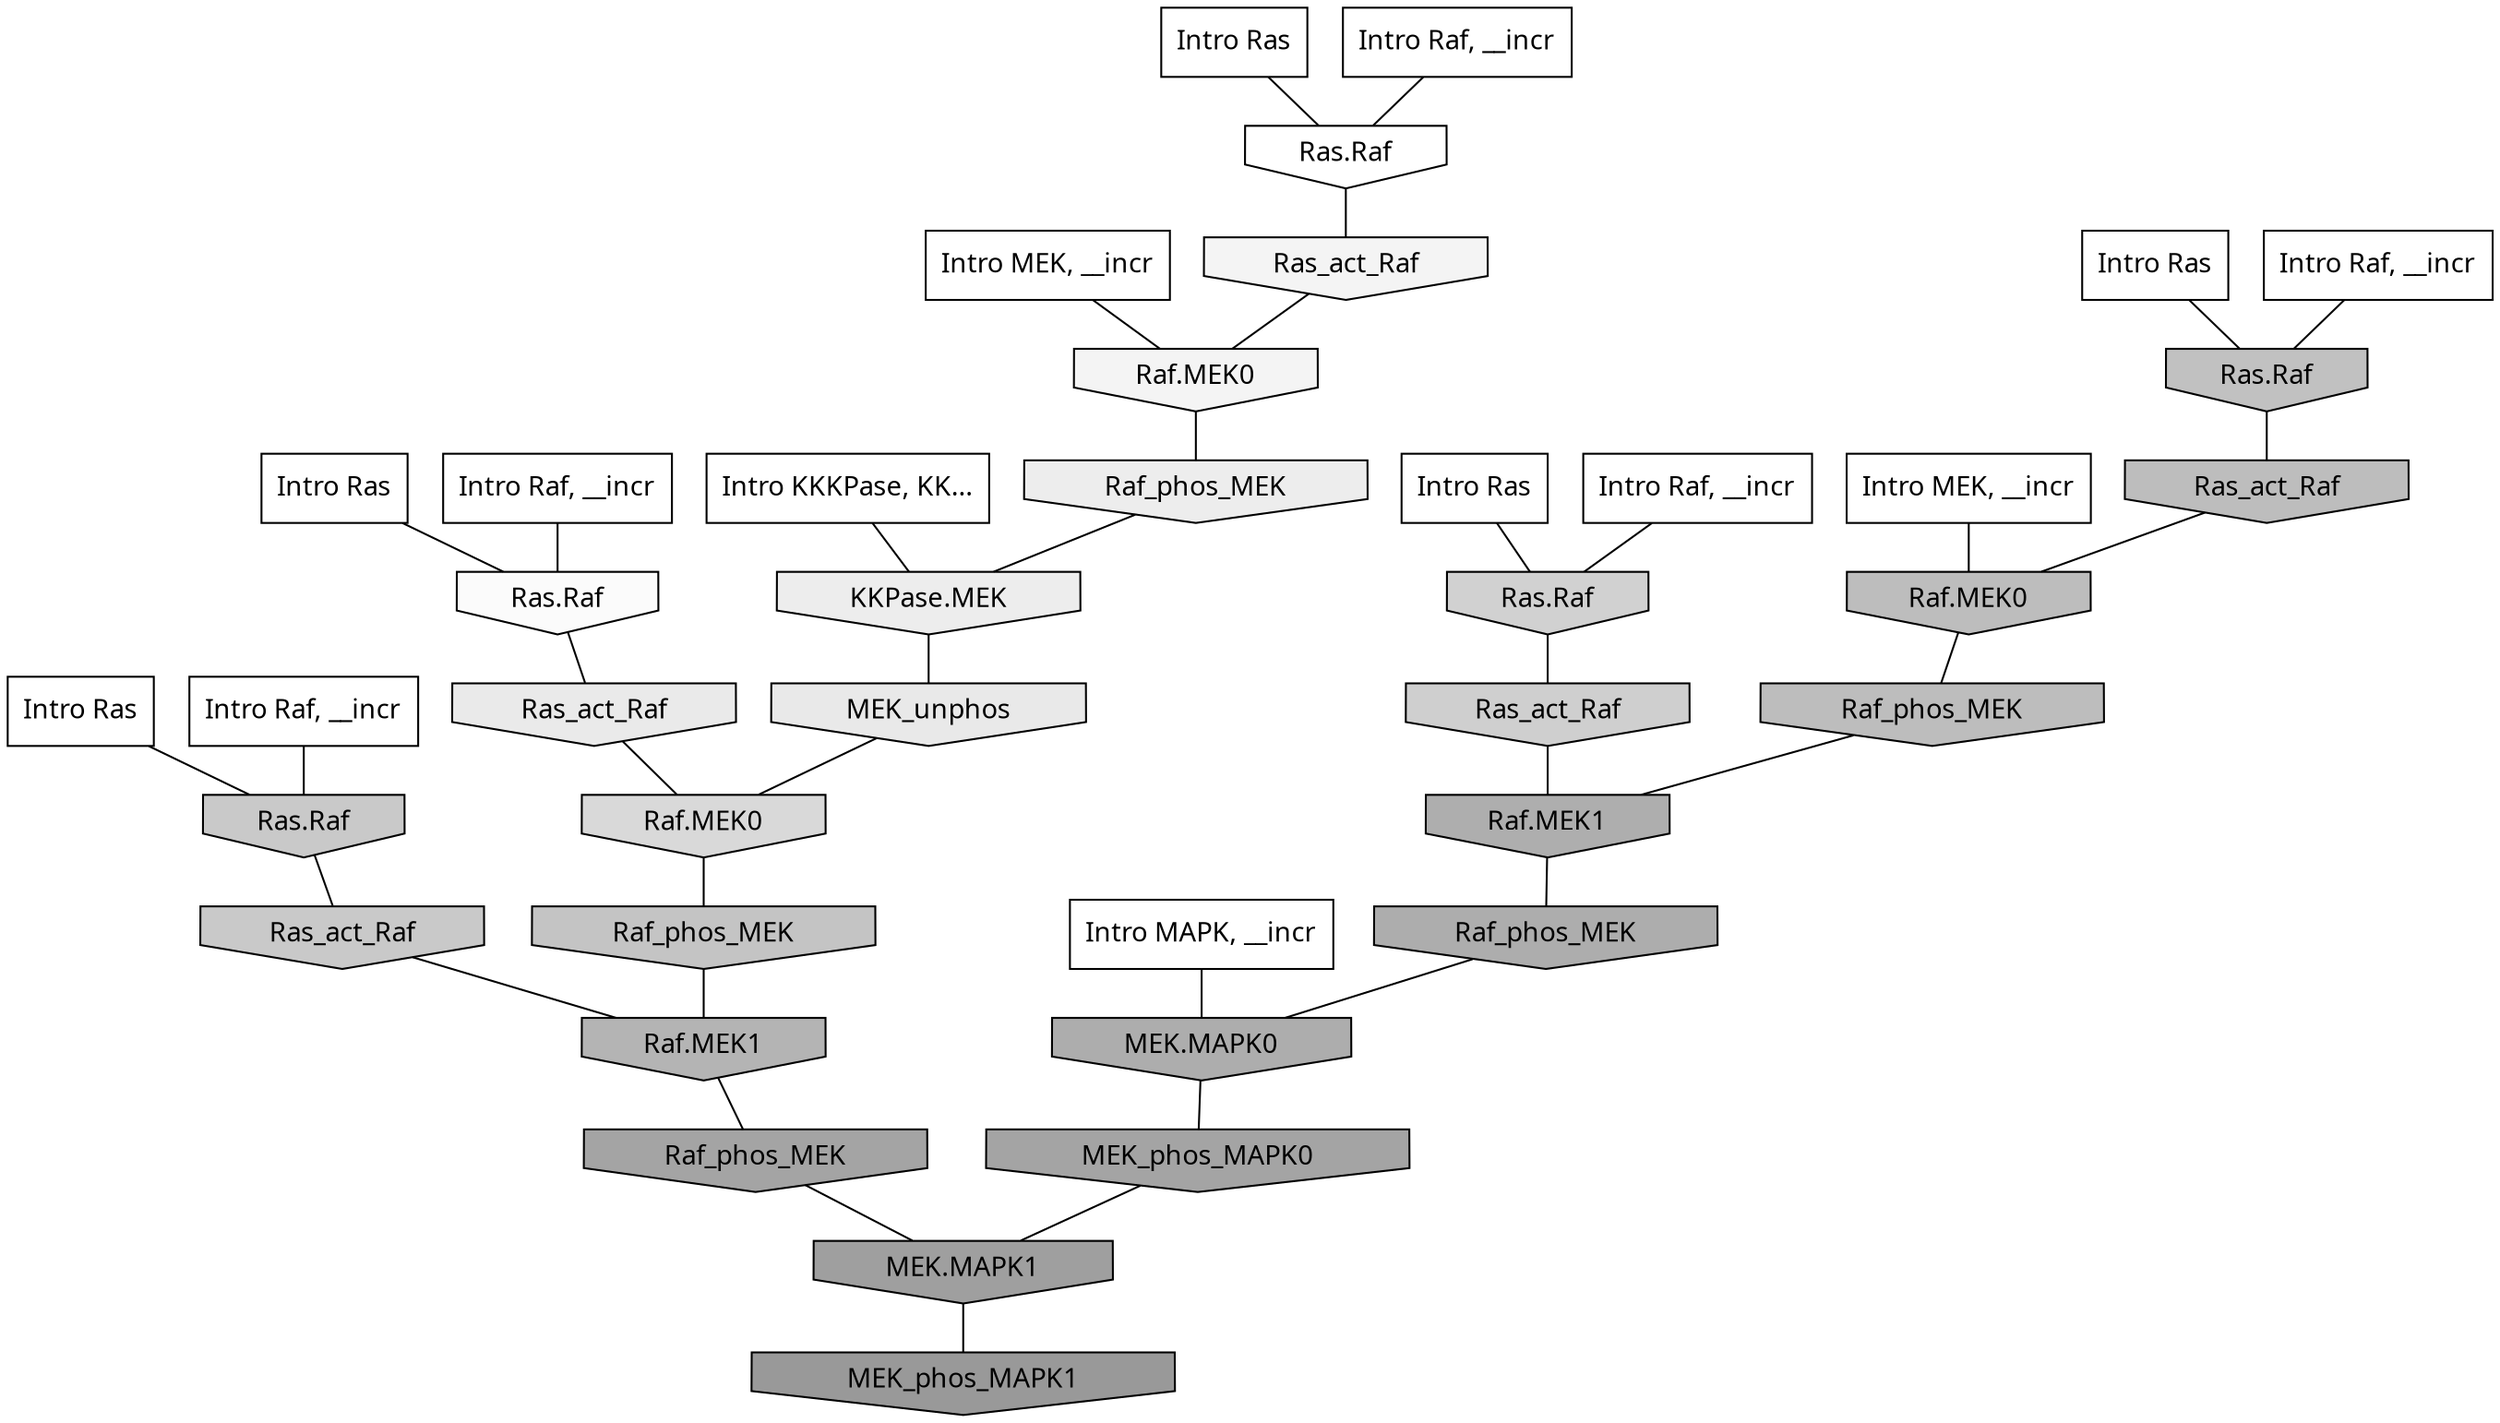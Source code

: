 digraph G{
  rankdir="TB";
  ranksep=0.30;
  node [fontname="CMU Serif"];
  edge [fontname="CMU Serif"];
  
  7 [label="Intro Ras", shape=rectangle, style=filled, fillcolor="0.000 0.000 1.000"]
  
  19 [label="Intro Ras", shape=rectangle, style=filled, fillcolor="0.000 0.000 1.000"]
  
  35 [label="Intro Ras", shape=rectangle, style=filled, fillcolor="0.000 0.000 1.000"]
  
  64 [label="Intro Ras", shape=rectangle, style=filled, fillcolor="0.000 0.000 1.000"]
  
  86 [label="Intro Ras", shape=rectangle, style=filled, fillcolor="0.000 0.000 1.000"]
  
  290 [label="Intro Raf, __incr", shape=rectangle, style=filled, fillcolor="0.000 0.000 1.000"]
  
  388 [label="Intro Raf, __incr", shape=rectangle, style=filled, fillcolor="0.000 0.000 1.000"]
  
  774 [label="Intro Raf, __incr", shape=rectangle, style=filled, fillcolor="0.000 0.000 1.000"]
  
  873 [label="Intro Raf, __incr", shape=rectangle, style=filled, fillcolor="0.000 0.000 1.000"]
  
  925 [label="Intro Raf, __incr", shape=rectangle, style=filled, fillcolor="0.000 0.000 1.000"]
  
  1343 [label="Intro MEK, __incr", shape=rectangle, style=filled, fillcolor="0.000 0.000 1.000"]
  
  1617 [label="Intro MEK, __incr", shape=rectangle, style=filled, fillcolor="0.000 0.000 1.000"]
  
  2166 [label="Intro MAPK, __incr", shape=rectangle, style=filled, fillcolor="0.000 0.000 1.000"]
  
  3182 [label="Intro KKKPase, KK...", shape=rectangle, style=filled, fillcolor="0.000 0.000 1.000"]
  
  3306 [label="Ras.Raf", shape=invhouse, style=filled, fillcolor="0.000 0.000 1.000"]
  
  3419 [label="Ras.Raf", shape=invhouse, style=filled, fillcolor="0.000 0.000 0.982"]
  
  3569 [label="Ras_act_Raf", shape=invhouse, style=filled, fillcolor="0.000 0.000 0.954"]
  
  3572 [label="Raf.MEK0", shape=invhouse, style=filled, fillcolor="0.000 0.000 0.954"]
  
  3820 [label="Raf_phos_MEK", shape=invhouse, style=filled, fillcolor="0.000 0.000 0.926"]
  
  3829 [label="KKPase.MEK", shape=invhouse, style=filled, fillcolor="0.000 0.000 0.926"]
  
  3960 [label="Ras_act_Raf", shape=invhouse, style=filled, fillcolor="0.000 0.000 0.916"]
  
  4014 [label="MEK_unphos", shape=invhouse, style=filled, fillcolor="0.000 0.000 0.913"]
  
  4853 [label="Raf.MEK0", shape=invhouse, style=filled, fillcolor="0.000 0.000 0.849"]
  
  5269 [label="Ras.Raf", shape=invhouse, style=filled, fillcolor="0.000 0.000 0.819"]
  
  5430 [label="Ras_act_Raf", shape=invhouse, style=filled, fillcolor="0.000 0.000 0.809"]
  
  5696 [label="Ras.Raf", shape=invhouse, style=filled, fillcolor="0.000 0.000 0.789"]
  
  5705 [label="Ras_act_Raf", shape=invhouse, style=filled, fillcolor="0.000 0.000 0.789"]
  
  6087 [label="Raf_phos_MEK", shape=invhouse, style=filled, fillcolor="0.000 0.000 0.766"]
  
  6325 [label="Ras.Raf", shape=invhouse, style=filled, fillcolor="0.000 0.000 0.754"]
  
  6564 [label="Ras_act_Raf", shape=invhouse, style=filled, fillcolor="0.000 0.000 0.742"]
  
  6566 [label="Raf.MEK0", shape=invhouse, style=filled, fillcolor="0.000 0.000 0.742"]
  
  6585 [label="Raf_phos_MEK", shape=invhouse, style=filled, fillcolor="0.000 0.000 0.741"]
  
  7437 [label="Raf.MEK1", shape=invhouse, style=filled, fillcolor="0.000 0.000 0.707"]
  
  8135 [label="Raf.MEK1", shape=invhouse, style=filled, fillcolor="0.000 0.000 0.682"]
  
  8235 [label="Raf_phos_MEK", shape=invhouse, style=filled, fillcolor="0.000 0.000 0.679"]
  
  8237 [label="MEK.MAPK0", shape=invhouse, style=filled, fillcolor="0.000 0.000 0.679"]
  
  9229 [label="Raf_phos_MEK", shape=invhouse, style=filled, fillcolor="0.000 0.000 0.644"]
  
  9283 [label="MEK_phos_MAPK0", shape=invhouse, style=filled, fillcolor="0.000 0.000 0.643"]
  
  10039 [label="MEK.MAPK1", shape=invhouse, style=filled, fillcolor="0.000 0.000 0.624"]
  
  11028 [label="MEK_phos_MAPK1", shape=invhouse, style=filled, fillcolor="0.000 0.000 0.600"]
  
  
  10039 -> 11028 [dir=none, color="0.000 0.000 0.000"] 
  9283 -> 10039 [dir=none, color="0.000 0.000 0.000"] 
  9229 -> 10039 [dir=none, color="0.000 0.000 0.000"] 
  8237 -> 9283 [dir=none, color="0.000 0.000 0.000"] 
  8235 -> 8237 [dir=none, color="0.000 0.000 0.000"] 
  8135 -> 8235 [dir=none, color="0.000 0.000 0.000"] 
  7437 -> 9229 [dir=none, color="0.000 0.000 0.000"] 
  6585 -> 8135 [dir=none, color="0.000 0.000 0.000"] 
  6566 -> 6585 [dir=none, color="0.000 0.000 0.000"] 
  6564 -> 6566 [dir=none, color="0.000 0.000 0.000"] 
  6325 -> 6564 [dir=none, color="0.000 0.000 0.000"] 
  6087 -> 7437 [dir=none, color="0.000 0.000 0.000"] 
  5705 -> 7437 [dir=none, color="0.000 0.000 0.000"] 
  5696 -> 5705 [dir=none, color="0.000 0.000 0.000"] 
  5430 -> 8135 [dir=none, color="0.000 0.000 0.000"] 
  5269 -> 5430 [dir=none, color="0.000 0.000 0.000"] 
  4853 -> 6087 [dir=none, color="0.000 0.000 0.000"] 
  4014 -> 4853 [dir=none, color="0.000 0.000 0.000"] 
  3960 -> 4853 [dir=none, color="0.000 0.000 0.000"] 
  3829 -> 4014 [dir=none, color="0.000 0.000 0.000"] 
  3820 -> 3829 [dir=none, color="0.000 0.000 0.000"] 
  3572 -> 3820 [dir=none, color="0.000 0.000 0.000"] 
  3569 -> 3572 [dir=none, color="0.000 0.000 0.000"] 
  3419 -> 3960 [dir=none, color="0.000 0.000 0.000"] 
  3306 -> 3569 [dir=none, color="0.000 0.000 0.000"] 
  3182 -> 3829 [dir=none, color="0.000 0.000 0.000"] 
  2166 -> 8237 [dir=none, color="0.000 0.000 0.000"] 
  1617 -> 3572 [dir=none, color="0.000 0.000 0.000"] 
  1343 -> 6566 [dir=none, color="0.000 0.000 0.000"] 
  925 -> 5696 [dir=none, color="0.000 0.000 0.000"] 
  873 -> 3419 [dir=none, color="0.000 0.000 0.000"] 
  774 -> 6325 [dir=none, color="0.000 0.000 0.000"] 
  388 -> 5269 [dir=none, color="0.000 0.000 0.000"] 
  290 -> 3306 [dir=none, color="0.000 0.000 0.000"] 
  86 -> 5269 [dir=none, color="0.000 0.000 0.000"] 
  64 -> 3306 [dir=none, color="0.000 0.000 0.000"] 
  35 -> 6325 [dir=none, color="0.000 0.000 0.000"] 
  19 -> 3419 [dir=none, color="0.000 0.000 0.000"] 
  7 -> 5696 [dir=none, color="0.000 0.000 0.000"] 
  
  }
